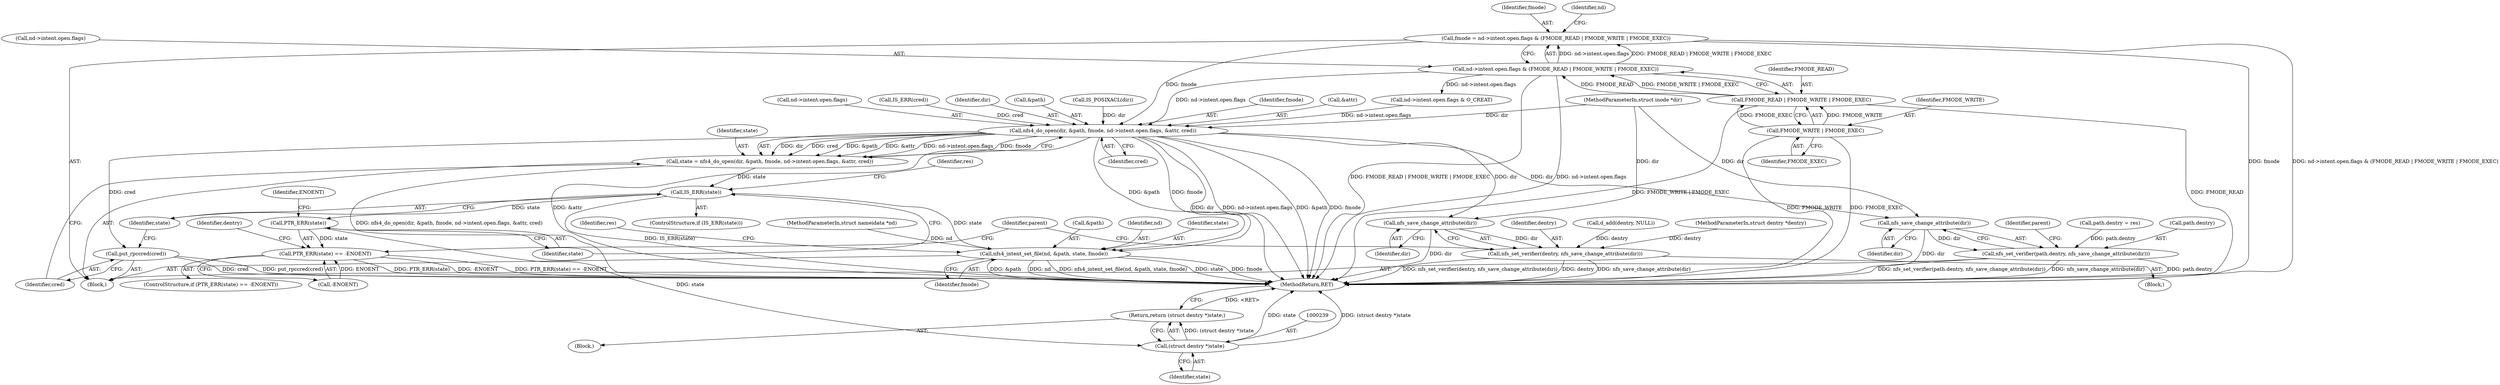 digraph "0_linux_dc0b027dfadfcb8a5504f7d8052754bf8d501ab9_5@API" {
"1000113" [label="(Call,fmode = nd->intent.open.flags & (FMODE_READ | FMODE_WRITE | FMODE_EXEC))"];
"1000115" [label="(Call,nd->intent.open.flags & (FMODE_READ | FMODE_WRITE | FMODE_EXEC))"];
"1000123" [label="(Call,FMODE_READ | FMODE_WRITE | FMODE_EXEC)"];
"1000125" [label="(Call,FMODE_WRITE | FMODE_EXEC)"];
"1000200" [label="(Call,nfs4_do_open(dir, &path, fmode, nd->intent.open.flags, &attr, cred))"];
"1000198" [label="(Call,state = nfs4_do_open(dir, &path, fmode, nd->intent.open.flags, &attr, cred))"];
"1000218" [label="(Call,IS_ERR(state))"];
"1000223" [label="(Call,PTR_ERR(state))"];
"1000222" [label="(Call,PTR_ERR(state) == -ENOENT)"];
"1000238" [label="(Call,(struct dentry *)state)"];
"1000237" [label="(Return,return (struct dentry *)state;)"];
"1000266" [label="(Call,nfs4_intent_set_file(nd, &path, state, fmode))"];
"1000215" [label="(Call,put_rpccred(cred))"];
"1000233" [label="(Call,nfs_save_change_attribute(dir))"];
"1000231" [label="(Call,nfs_set_verifier(dentry, nfs_save_change_attribute(dir)))"];
"1000262" [label="(Call,nfs_save_change_attribute(dir))"];
"1000258" [label="(Call,nfs_set_verifier(path.dentry, nfs_save_change_attribute(dir)))"];
"1000116" [label="(Call,nd->intent.open.flags)"];
"1000226" [label="(Identifier,ENOENT)"];
"1000268" [label="(Call,&path)"];
"1000265" [label="(Identifier,parent)"];
"1000274" [label="(MethodReturn,RET)"];
"1000125" [label="(Call,FMODE_WRITE | FMODE_EXEC)"];
"1000102" [label="(MethodParameterIn,struct inode *dir)"];
"1000220" [label="(Block,)"];
"1000219" [label="(Identifier,state)"];
"1000204" [label="(Identifier,fmode)"];
"1000199" [label="(Identifier,state)"];
"1000267" [label="(Identifier,nd)"];
"1000223" [label="(Call,PTR_ERR(state))"];
"1000221" [label="(ControlStructure,if (PTR_ERR(state) == -ENOENT))"];
"1000114" [label="(Identifier,fmode)"];
"1000242" [label="(Identifier,res)"];
"1000237" [label="(Return,return (struct dentry *)state;)"];
"1000232" [label="(Identifier,dentry)"];
"1000115" [label="(Call,nd->intent.open.flags & (FMODE_READ | FMODE_WRITE | FMODE_EXEC))"];
"1000266" [label="(Call,nfs4_intent_set_file(nd, &path, state, fmode))"];
"1000225" [label="(Call,-ENOENT)"];
"1000127" [label="(Identifier,FMODE_EXEC)"];
"1000270" [label="(Identifier,state)"];
"1000212" [label="(Call,&attr)"];
"1000205" [label="(Call,nd->intent.open.flags)"];
"1000240" [label="(Identifier,state)"];
"1000124" [label="(Identifier,FMODE_READ)"];
"1000236" [label="(Identifier,parent)"];
"1000113" [label="(Call,fmode = nd->intent.open.flags & (FMODE_READ | FMODE_WRITE | FMODE_EXEC))"];
"1000258" [label="(Call,nfs_set_verifier(path.dentry, nfs_save_change_attribute(dir)))"];
"1000253" [label="(Call,path.dentry = res)"];
"1000123" [label="(Call,FMODE_READ | FMODE_WRITE | FMODE_EXEC)"];
"1000262" [label="(Call,nfs_save_change_attribute(dir))"];
"1000131" [label="(Identifier,nd)"];
"1000263" [label="(Identifier,dir)"];
"1000227" [label="(Block,)"];
"1000200" [label="(Call,nfs4_do_open(dir, &path, fmode, nd->intent.open.flags, &attr, cred))"];
"1000216" [label="(Identifier,cred)"];
"1000238" [label="(Call,(struct dentry *)state)"];
"1000224" [label="(Identifier,state)"];
"1000172" [label="(Call,nd->intent.open.flags & O_CREAT)"];
"1000198" [label="(Call,state = nfs4_do_open(dir, &path, fmode, nd->intent.open.flags, &attr, cred))"];
"1000217" [label="(ControlStructure,if (IS_ERR(state)))"];
"1000222" [label="(Call,PTR_ERR(state) == -ENOENT)"];
"1000231" [label="(Call,nfs_set_verifier(dentry, nfs_save_change_attribute(dir)))"];
"1000259" [label="(Call,path.dentry)"];
"1000228" [label="(Call,d_add(dentry, NULL))"];
"1000273" [label="(Identifier,res)"];
"1000218" [label="(Call,IS_ERR(state))"];
"1000214" [label="(Identifier,cred)"];
"1000185" [label="(Call,IS_ERR(cred))"];
"1000201" [label="(Identifier,dir)"];
"1000271" [label="(Identifier,fmode)"];
"1000233" [label="(Call,nfs_save_change_attribute(dir))"];
"1000234" [label="(Identifier,dir)"];
"1000202" [label="(Call,&path)"];
"1000103" [label="(MethodParameterIn,struct dentry *dentry)"];
"1000126" [label="(Identifier,FMODE_WRITE)"];
"1000104" [label="(MethodParameterIn,struct nameidata *nd)"];
"1000215" [label="(Call,put_rpccred(cred))"];
"1000229" [label="(Identifier,dentry)"];
"1000153" [label="(Call,IS_POSIXACL(dir))"];
"1000105" [label="(Block,)"];
"1000113" -> "1000105"  [label="AST: "];
"1000113" -> "1000115"  [label="CFG: "];
"1000114" -> "1000113"  [label="AST: "];
"1000115" -> "1000113"  [label="AST: "];
"1000131" -> "1000113"  [label="CFG: "];
"1000113" -> "1000274"  [label="DDG: fmode"];
"1000113" -> "1000274"  [label="DDG: nd->intent.open.flags & (FMODE_READ | FMODE_WRITE | FMODE_EXEC)"];
"1000115" -> "1000113"  [label="DDG: nd->intent.open.flags"];
"1000115" -> "1000113"  [label="DDG: FMODE_READ | FMODE_WRITE | FMODE_EXEC"];
"1000113" -> "1000200"  [label="DDG: fmode"];
"1000115" -> "1000123"  [label="CFG: "];
"1000116" -> "1000115"  [label="AST: "];
"1000123" -> "1000115"  [label="AST: "];
"1000115" -> "1000274"  [label="DDG: FMODE_READ | FMODE_WRITE | FMODE_EXEC"];
"1000115" -> "1000274"  [label="DDG: nd->intent.open.flags"];
"1000123" -> "1000115"  [label="DDG: FMODE_READ"];
"1000123" -> "1000115"  [label="DDG: FMODE_WRITE | FMODE_EXEC"];
"1000115" -> "1000172"  [label="DDG: nd->intent.open.flags"];
"1000115" -> "1000200"  [label="DDG: nd->intent.open.flags"];
"1000123" -> "1000125"  [label="CFG: "];
"1000124" -> "1000123"  [label="AST: "];
"1000125" -> "1000123"  [label="AST: "];
"1000123" -> "1000274"  [label="DDG: FMODE_WRITE | FMODE_EXEC"];
"1000123" -> "1000274"  [label="DDG: FMODE_READ"];
"1000125" -> "1000123"  [label="DDG: FMODE_WRITE"];
"1000125" -> "1000123"  [label="DDG: FMODE_EXEC"];
"1000125" -> "1000127"  [label="CFG: "];
"1000126" -> "1000125"  [label="AST: "];
"1000127" -> "1000125"  [label="AST: "];
"1000125" -> "1000274"  [label="DDG: FMODE_WRITE"];
"1000125" -> "1000274"  [label="DDG: FMODE_EXEC"];
"1000200" -> "1000198"  [label="AST: "];
"1000200" -> "1000214"  [label="CFG: "];
"1000201" -> "1000200"  [label="AST: "];
"1000202" -> "1000200"  [label="AST: "];
"1000204" -> "1000200"  [label="AST: "];
"1000205" -> "1000200"  [label="AST: "];
"1000212" -> "1000200"  [label="AST: "];
"1000214" -> "1000200"  [label="AST: "];
"1000198" -> "1000200"  [label="CFG: "];
"1000200" -> "1000274"  [label="DDG: dir"];
"1000200" -> "1000274"  [label="DDG: &attr"];
"1000200" -> "1000274"  [label="DDG: nd->intent.open.flags"];
"1000200" -> "1000274"  [label="DDG: &path"];
"1000200" -> "1000274"  [label="DDG: fmode"];
"1000200" -> "1000198"  [label="DDG: dir"];
"1000200" -> "1000198"  [label="DDG: cred"];
"1000200" -> "1000198"  [label="DDG: &path"];
"1000200" -> "1000198"  [label="DDG: &attr"];
"1000200" -> "1000198"  [label="DDG: nd->intent.open.flags"];
"1000200" -> "1000198"  [label="DDG: fmode"];
"1000153" -> "1000200"  [label="DDG: dir"];
"1000102" -> "1000200"  [label="DDG: dir"];
"1000172" -> "1000200"  [label="DDG: nd->intent.open.flags"];
"1000185" -> "1000200"  [label="DDG: cred"];
"1000200" -> "1000215"  [label="DDG: cred"];
"1000200" -> "1000233"  [label="DDG: dir"];
"1000200" -> "1000262"  [label="DDG: dir"];
"1000200" -> "1000266"  [label="DDG: &path"];
"1000200" -> "1000266"  [label="DDG: fmode"];
"1000198" -> "1000105"  [label="AST: "];
"1000199" -> "1000198"  [label="AST: "];
"1000216" -> "1000198"  [label="CFG: "];
"1000198" -> "1000274"  [label="DDG: nfs4_do_open(dir, &path, fmode, nd->intent.open.flags, &attr, cred)"];
"1000198" -> "1000218"  [label="DDG: state"];
"1000218" -> "1000217"  [label="AST: "];
"1000218" -> "1000219"  [label="CFG: "];
"1000219" -> "1000218"  [label="AST: "];
"1000224" -> "1000218"  [label="CFG: "];
"1000242" -> "1000218"  [label="CFG: "];
"1000218" -> "1000274"  [label="DDG: IS_ERR(state)"];
"1000218" -> "1000223"  [label="DDG: state"];
"1000218" -> "1000266"  [label="DDG: state"];
"1000223" -> "1000222"  [label="AST: "];
"1000223" -> "1000224"  [label="CFG: "];
"1000224" -> "1000223"  [label="AST: "];
"1000226" -> "1000223"  [label="CFG: "];
"1000223" -> "1000222"  [label="DDG: state"];
"1000223" -> "1000238"  [label="DDG: state"];
"1000222" -> "1000221"  [label="AST: "];
"1000222" -> "1000225"  [label="CFG: "];
"1000225" -> "1000222"  [label="AST: "];
"1000229" -> "1000222"  [label="CFG: "];
"1000236" -> "1000222"  [label="CFG: "];
"1000222" -> "1000274"  [label="DDG: PTR_ERR(state)"];
"1000222" -> "1000274"  [label="DDG: -ENOENT"];
"1000222" -> "1000274"  [label="DDG: PTR_ERR(state) == -ENOENT"];
"1000225" -> "1000222"  [label="DDG: ENOENT"];
"1000238" -> "1000237"  [label="AST: "];
"1000238" -> "1000240"  [label="CFG: "];
"1000239" -> "1000238"  [label="AST: "];
"1000240" -> "1000238"  [label="AST: "];
"1000237" -> "1000238"  [label="CFG: "];
"1000238" -> "1000274"  [label="DDG: state"];
"1000238" -> "1000274"  [label="DDG: (struct dentry *)state"];
"1000238" -> "1000237"  [label="DDG: (struct dentry *)state"];
"1000237" -> "1000220"  [label="AST: "];
"1000274" -> "1000237"  [label="CFG: "];
"1000237" -> "1000274"  [label="DDG: <RET>"];
"1000266" -> "1000105"  [label="AST: "];
"1000266" -> "1000271"  [label="CFG: "];
"1000267" -> "1000266"  [label="AST: "];
"1000268" -> "1000266"  [label="AST: "];
"1000270" -> "1000266"  [label="AST: "];
"1000271" -> "1000266"  [label="AST: "];
"1000273" -> "1000266"  [label="CFG: "];
"1000266" -> "1000274"  [label="DDG: &path"];
"1000266" -> "1000274"  [label="DDG: nd"];
"1000266" -> "1000274"  [label="DDG: nfs4_intent_set_file(nd, &path, state, fmode)"];
"1000266" -> "1000274"  [label="DDG: state"];
"1000266" -> "1000274"  [label="DDG: fmode"];
"1000104" -> "1000266"  [label="DDG: nd"];
"1000215" -> "1000105"  [label="AST: "];
"1000215" -> "1000216"  [label="CFG: "];
"1000216" -> "1000215"  [label="AST: "];
"1000219" -> "1000215"  [label="CFG: "];
"1000215" -> "1000274"  [label="DDG: cred"];
"1000215" -> "1000274"  [label="DDG: put_rpccred(cred)"];
"1000233" -> "1000231"  [label="AST: "];
"1000233" -> "1000234"  [label="CFG: "];
"1000234" -> "1000233"  [label="AST: "];
"1000231" -> "1000233"  [label="CFG: "];
"1000233" -> "1000274"  [label="DDG: dir"];
"1000233" -> "1000231"  [label="DDG: dir"];
"1000102" -> "1000233"  [label="DDG: dir"];
"1000231" -> "1000227"  [label="AST: "];
"1000232" -> "1000231"  [label="AST: "];
"1000236" -> "1000231"  [label="CFG: "];
"1000231" -> "1000274"  [label="DDG: nfs_set_verifier(dentry, nfs_save_change_attribute(dir))"];
"1000231" -> "1000274"  [label="DDG: dentry"];
"1000231" -> "1000274"  [label="DDG: nfs_save_change_attribute(dir)"];
"1000228" -> "1000231"  [label="DDG: dentry"];
"1000103" -> "1000231"  [label="DDG: dentry"];
"1000262" -> "1000258"  [label="AST: "];
"1000262" -> "1000263"  [label="CFG: "];
"1000263" -> "1000262"  [label="AST: "];
"1000258" -> "1000262"  [label="CFG: "];
"1000262" -> "1000274"  [label="DDG: dir"];
"1000262" -> "1000258"  [label="DDG: dir"];
"1000102" -> "1000262"  [label="DDG: dir"];
"1000258" -> "1000105"  [label="AST: "];
"1000259" -> "1000258"  [label="AST: "];
"1000265" -> "1000258"  [label="CFG: "];
"1000258" -> "1000274"  [label="DDG: path.dentry"];
"1000258" -> "1000274"  [label="DDG: nfs_set_verifier(path.dentry, nfs_save_change_attribute(dir))"];
"1000258" -> "1000274"  [label="DDG: nfs_save_change_attribute(dir)"];
"1000253" -> "1000258"  [label="DDG: path.dentry"];
}
